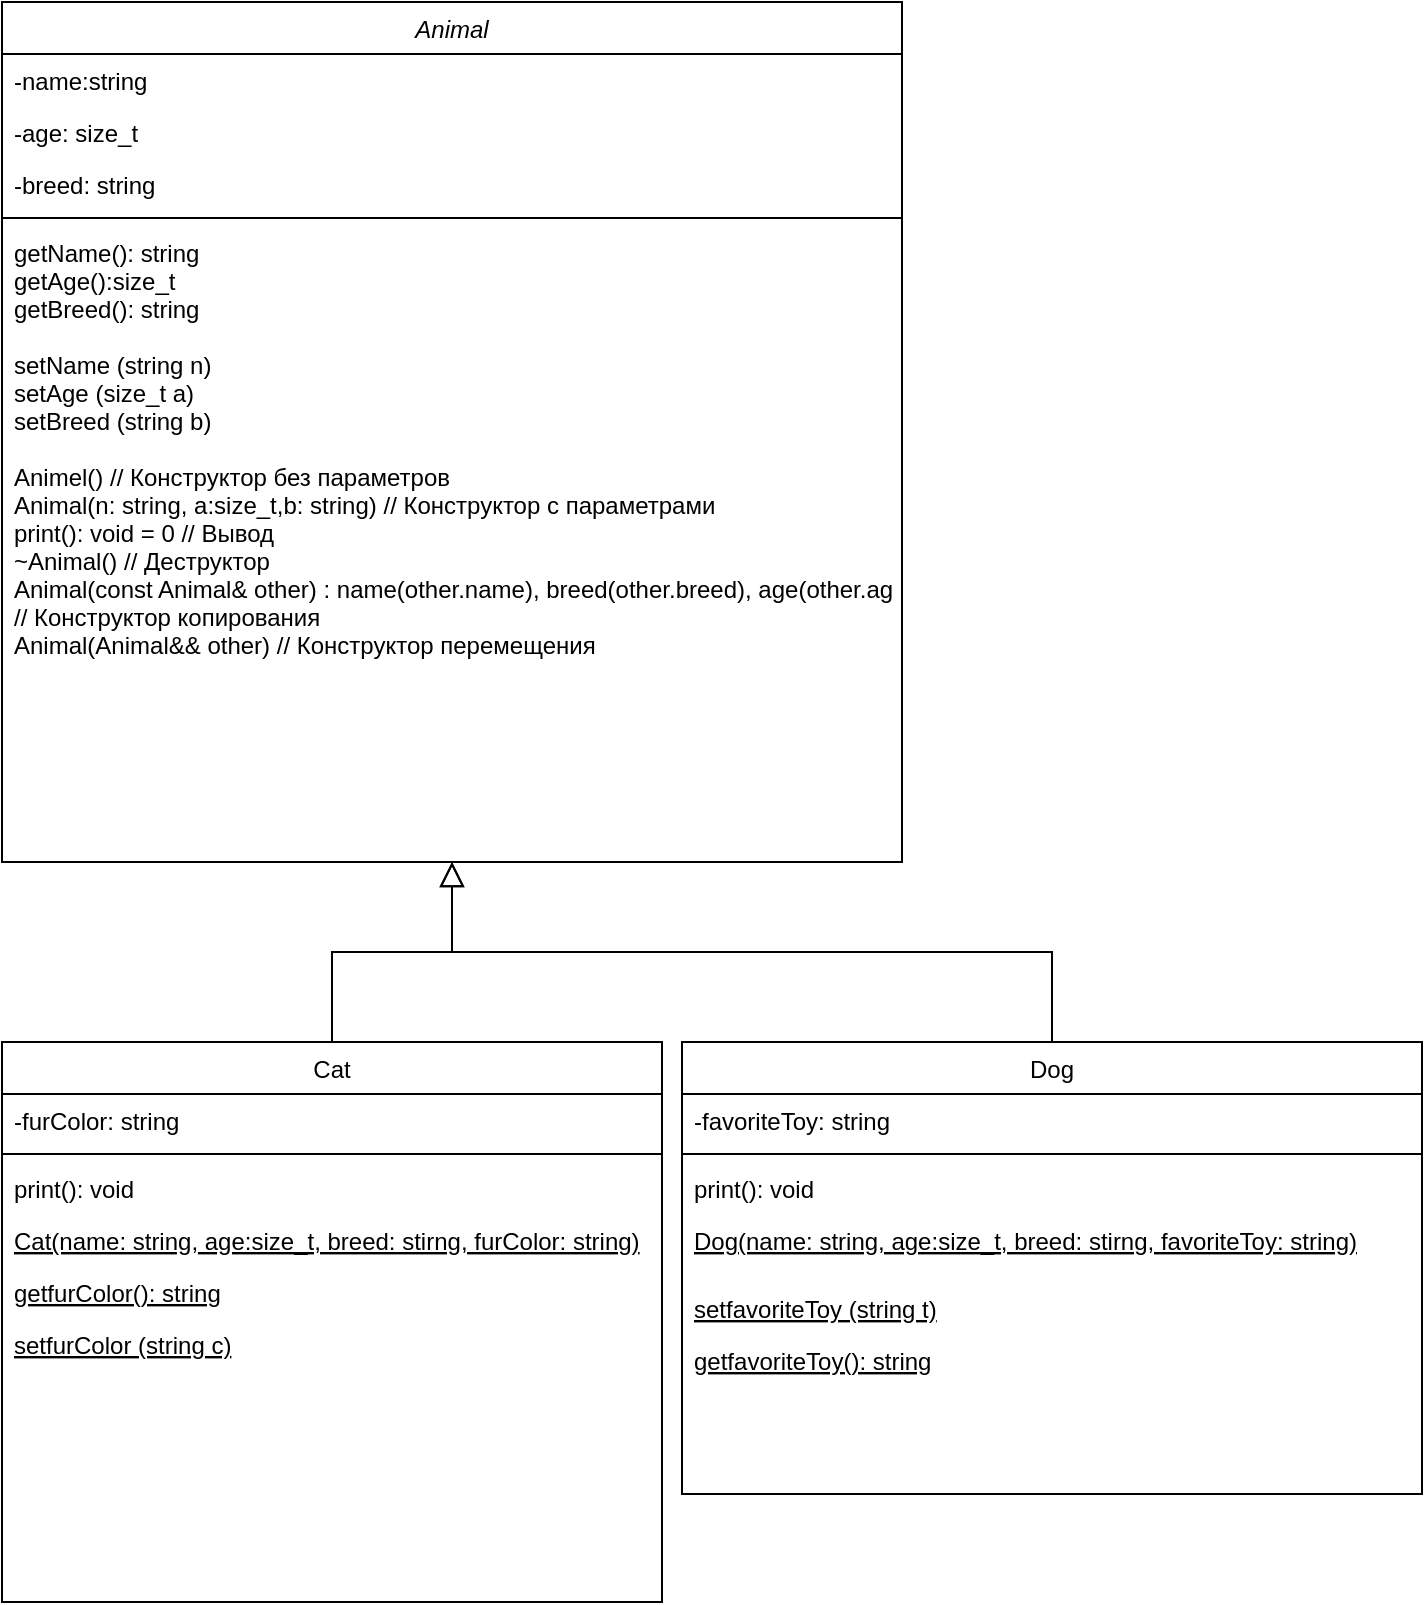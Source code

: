 <mxfile version="24.8.4">
  <diagram id="C5RBs43oDa-KdzZeNtuy" name="Page-1">
    <mxGraphModel dx="322" dy="785" grid="1" gridSize="10" guides="1" tooltips="1" connect="1" arrows="1" fold="1" page="1" pageScale="1" pageWidth="827" pageHeight="1169" math="0" shadow="0">
      <root>
        <mxCell id="WIyWlLk6GJQsqaUBKTNV-0" />
        <mxCell id="WIyWlLk6GJQsqaUBKTNV-1" parent="WIyWlLk6GJQsqaUBKTNV-0" />
        <mxCell id="Er9nCUUKVph_zC2LZuih-0" value="Animal" style="swimlane;fontStyle=2;align=center;verticalAlign=top;childLayout=stackLayout;horizontal=1;startSize=26;horizontalStack=0;resizeParent=1;resizeLast=0;collapsible=1;marginBottom=0;rounded=0;shadow=0;strokeWidth=1;" parent="WIyWlLk6GJQsqaUBKTNV-1" vertex="1">
          <mxGeometry x="450" y="120" width="450" height="430" as="geometry">
            <mxRectangle x="230" y="140" width="160" height="26" as="alternateBounds" />
          </mxGeometry>
        </mxCell>
        <mxCell id="Er9nCUUKVph_zC2LZuih-1" value="-name:string" style="text;align=left;verticalAlign=top;spacingLeft=4;spacingRight=4;overflow=hidden;rotatable=0;points=[[0,0.5],[1,0.5]];portConstraint=eastwest;" parent="Er9nCUUKVph_zC2LZuih-0" vertex="1">
          <mxGeometry y="26" width="450" height="26" as="geometry" />
        </mxCell>
        <mxCell id="Er9nCUUKVph_zC2LZuih-2" value="-age: size_t" style="text;align=left;verticalAlign=top;spacingLeft=4;spacingRight=4;overflow=hidden;rotatable=0;points=[[0,0.5],[1,0.5]];portConstraint=eastwest;rounded=0;shadow=0;html=0;" parent="Er9nCUUKVph_zC2LZuih-0" vertex="1">
          <mxGeometry y="52" width="450" height="26" as="geometry" />
        </mxCell>
        <mxCell id="Er9nCUUKVph_zC2LZuih-3" value="-breed: string" style="text;align=left;verticalAlign=top;spacingLeft=4;spacingRight=4;overflow=hidden;rotatable=0;points=[[0,0.5],[1,0.5]];portConstraint=eastwest;rounded=0;shadow=0;html=0;" parent="Er9nCUUKVph_zC2LZuih-0" vertex="1">
          <mxGeometry y="78" width="450" height="26" as="geometry" />
        </mxCell>
        <mxCell id="Er9nCUUKVph_zC2LZuih-4" value="" style="line;html=1;strokeWidth=1;align=left;verticalAlign=middle;spacingTop=-1;spacingLeft=3;spacingRight=3;rotatable=0;labelPosition=right;points=[];portConstraint=eastwest;" parent="Er9nCUUKVph_zC2LZuih-0" vertex="1">
          <mxGeometry y="104" width="450" height="8" as="geometry" />
        </mxCell>
        <mxCell id="Er9nCUUKVph_zC2LZuih-5" value="getName(): string&#xa;getAge():size_t&#xa;getBreed(): string&#xa;&#xa;setName (string n)&#xa;setAge (size_t a)&#xa;setBreed (string b)&#xa;&#xa;Animel() // Конструктор без параметров&#xa;Animal(n: string, a:size_t,b: string) // Конструктор с параметрами&#xa;print(): void = 0 // Вывод &#xa;~Animal() // Деструктор&#xa;Animal(const Animal&amp; other) : name(other.name), breed(other.breed), age(other.age) {}&#xa;// Конструктор копирования&#xa;Animal(Animal&amp;&amp; other) // Конструктор перемещения&#xa;" style="text;align=left;verticalAlign=top;spacingLeft=4;spacingRight=4;overflow=hidden;rotatable=0;points=[[0,0.5],[1,0.5]];portConstraint=eastwest;" parent="Er9nCUUKVph_zC2LZuih-0" vertex="1">
          <mxGeometry y="112" width="450" height="318" as="geometry" />
        </mxCell>
        <mxCell id="Er9nCUUKVph_zC2LZuih-6" value="Cat" style="swimlane;fontStyle=0;align=center;verticalAlign=top;childLayout=stackLayout;horizontal=1;startSize=26;horizontalStack=0;resizeParent=1;resizeLast=0;collapsible=1;marginBottom=0;rounded=0;shadow=0;strokeWidth=1;" parent="WIyWlLk6GJQsqaUBKTNV-1" vertex="1">
          <mxGeometry x="450" y="640" width="330" height="280" as="geometry">
            <mxRectangle x="130" y="380" width="160" height="26" as="alternateBounds" />
          </mxGeometry>
        </mxCell>
        <mxCell id="Er9nCUUKVph_zC2LZuih-7" value="-furColor: string" style="text;align=left;verticalAlign=top;spacingLeft=4;spacingRight=4;overflow=hidden;rotatable=0;points=[[0,0.5],[1,0.5]];portConstraint=eastwest;" parent="Er9nCUUKVph_zC2LZuih-6" vertex="1">
          <mxGeometry y="26" width="330" height="26" as="geometry" />
        </mxCell>
        <mxCell id="Er9nCUUKVph_zC2LZuih-8" value="" style="line;html=1;strokeWidth=1;align=left;verticalAlign=middle;spacingTop=-1;spacingLeft=3;spacingRight=3;rotatable=0;labelPosition=right;points=[];portConstraint=eastwest;" parent="Er9nCUUKVph_zC2LZuih-6" vertex="1">
          <mxGeometry y="52" width="330" height="8" as="geometry" />
        </mxCell>
        <mxCell id="Er9nCUUKVph_zC2LZuih-10" value="print(): void" style="text;align=left;verticalAlign=top;spacingLeft=4;spacingRight=4;overflow=hidden;rotatable=0;points=[[0,0.5],[1,0.5]];portConstraint=eastwest;" parent="Er9nCUUKVph_zC2LZuih-6" vertex="1">
          <mxGeometry y="60" width="330" height="26" as="geometry" />
        </mxCell>
        <mxCell id="Er9nCUUKVph_zC2LZuih-9" value="Cat(name: string, age:size_t, breed: stirng, furColor: string)" style="text;align=left;verticalAlign=top;spacingLeft=4;spacingRight=4;overflow=hidden;rotatable=0;points=[[0,0.5],[1,0.5]];portConstraint=eastwest;fontStyle=4" parent="Er9nCUUKVph_zC2LZuih-6" vertex="1">
          <mxGeometry y="86" width="330" height="26" as="geometry" />
        </mxCell>
        <mxCell id="9UeoGzRIicau7WtGaAwp-2" value="getfurColor(): string&#xa;" style="text;align=left;verticalAlign=top;spacingLeft=4;spacingRight=4;overflow=hidden;rotatable=0;points=[[0,0.5],[1,0.5]];portConstraint=eastwest;fontStyle=4" vertex="1" parent="Er9nCUUKVph_zC2LZuih-6">
          <mxGeometry y="112" width="330" height="26" as="geometry" />
        </mxCell>
        <mxCell id="9UeoGzRIicau7WtGaAwp-3" value="setfurColor (string c)" style="text;align=left;verticalAlign=top;spacingLeft=4;spacingRight=4;overflow=hidden;rotatable=0;points=[[0,0.5],[1,0.5]];portConstraint=eastwest;fontStyle=4" vertex="1" parent="Er9nCUUKVph_zC2LZuih-6">
          <mxGeometry y="138" width="330" height="26" as="geometry" />
        </mxCell>
        <mxCell id="Er9nCUUKVph_zC2LZuih-11" value="" style="endArrow=block;endSize=10;endFill=0;shadow=0;strokeWidth=1;rounded=0;curved=0;edgeStyle=elbowEdgeStyle;elbow=vertical;" parent="WIyWlLk6GJQsqaUBKTNV-1" source="Er9nCUUKVph_zC2LZuih-6" target="Er9nCUUKVph_zC2LZuih-0" edge="1">
          <mxGeometry width="160" relative="1" as="geometry">
            <mxPoint x="590" y="473" as="sourcePoint" />
            <mxPoint x="590" y="473" as="targetPoint" />
          </mxGeometry>
        </mxCell>
        <mxCell id="Er9nCUUKVph_zC2LZuih-12" value="Dog" style="swimlane;fontStyle=0;align=center;verticalAlign=top;childLayout=stackLayout;horizontal=1;startSize=26;horizontalStack=0;resizeParent=1;resizeLast=0;collapsible=1;marginBottom=0;rounded=0;shadow=0;strokeWidth=1;" parent="WIyWlLk6GJQsqaUBKTNV-1" vertex="1">
          <mxGeometry x="790" y="640" width="370" height="226" as="geometry">
            <mxRectangle x="340" y="380" width="170" height="26" as="alternateBounds" />
          </mxGeometry>
        </mxCell>
        <mxCell id="Er9nCUUKVph_zC2LZuih-13" value="-favoriteToy: string" style="text;align=left;verticalAlign=top;spacingLeft=4;spacingRight=4;overflow=hidden;rotatable=0;points=[[0,0.5],[1,0.5]];portConstraint=eastwest;" parent="Er9nCUUKVph_zC2LZuih-12" vertex="1">
          <mxGeometry y="26" width="370" height="26" as="geometry" />
        </mxCell>
        <mxCell id="Er9nCUUKVph_zC2LZuih-14" value="" style="line;html=1;strokeWidth=1;align=left;verticalAlign=middle;spacingTop=-1;spacingLeft=3;spacingRight=3;rotatable=0;labelPosition=right;points=[];portConstraint=eastwest;" parent="Er9nCUUKVph_zC2LZuih-12" vertex="1">
          <mxGeometry y="52" width="370" height="8" as="geometry" />
        </mxCell>
        <mxCell id="Er9nCUUKVph_zC2LZuih-15" value="print(): void" style="text;align=left;verticalAlign=top;spacingLeft=4;spacingRight=4;overflow=hidden;rotatable=0;points=[[0,0.5],[1,0.5]];portConstraint=eastwest;" parent="Er9nCUUKVph_zC2LZuih-12" vertex="1">
          <mxGeometry y="60" width="370" height="26" as="geometry" />
        </mxCell>
        <mxCell id="Er9nCUUKVph_zC2LZuih-16" value="Dog(name: string, age:size_t, breed: stirng, favoriteToy: string)" style="text;align=left;verticalAlign=top;spacingLeft=4;spacingRight=4;overflow=hidden;rotatable=0;points=[[0,0.5],[1,0.5]];portConstraint=eastwest;fontStyle=4" parent="Er9nCUUKVph_zC2LZuih-12" vertex="1">
          <mxGeometry y="86" width="370" height="34" as="geometry" />
        </mxCell>
        <mxCell id="9UeoGzRIicau7WtGaAwp-5" value="setfavoriteToy (string t)" style="text;align=left;verticalAlign=top;spacingLeft=4;spacingRight=4;overflow=hidden;rotatable=0;points=[[0,0.5],[1,0.5]];portConstraint=eastwest;fontStyle=4" vertex="1" parent="Er9nCUUKVph_zC2LZuih-12">
          <mxGeometry y="120" width="370" height="26" as="geometry" />
        </mxCell>
        <mxCell id="9UeoGzRIicau7WtGaAwp-4" value="getfavoriteToy(): string&#xa;" style="text;align=left;verticalAlign=top;spacingLeft=4;spacingRight=4;overflow=hidden;rotatable=0;points=[[0,0.5],[1,0.5]];portConstraint=eastwest;fontStyle=4" vertex="1" parent="Er9nCUUKVph_zC2LZuih-12">
          <mxGeometry y="146" width="370" height="26" as="geometry" />
        </mxCell>
        <mxCell id="Er9nCUUKVph_zC2LZuih-17" value="" style="endArrow=block;endSize=10;endFill=0;shadow=0;strokeWidth=1;rounded=0;curved=0;edgeStyle=elbowEdgeStyle;elbow=vertical;" parent="WIyWlLk6GJQsqaUBKTNV-1" source="Er9nCUUKVph_zC2LZuih-12" target="Er9nCUUKVph_zC2LZuih-0" edge="1">
          <mxGeometry width="160" relative="1" as="geometry">
            <mxPoint x="600" y="643" as="sourcePoint" />
            <mxPoint x="700" y="541" as="targetPoint" />
          </mxGeometry>
        </mxCell>
      </root>
    </mxGraphModel>
  </diagram>
</mxfile>
